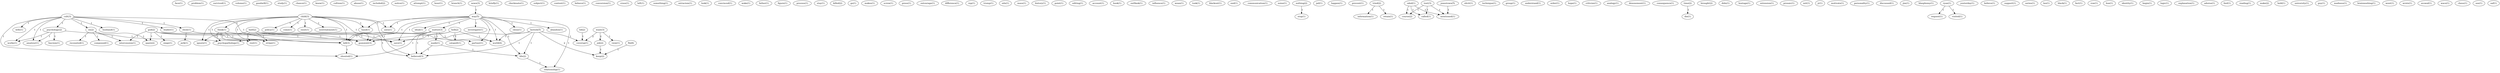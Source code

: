 digraph G {
  face [ label="face(1)" ];
  problem [ label="problem(1)" ];
  survived [ label="survived(1)" ];
  volume [ label="volume(1)" ];
  goodwill [ label="goodwill(1)" ];
  study [ label="study(1)" ];
  chance [ label="chance(1)" ];
  knew [ label="knew(1)" ];
  cultism [ label="cultism(1)" ];
  abuse [ label="abuse(1)" ];
  included [ label="included(2)" ];
  notice [ label="notice(1)" ];
  attempt [ label="attempt(1)" ];
  hour [ label="hour(1)" ];
  branch [ label="branch(1)" ];
  cult [ label="cult(3)" ];
  leader [ label="leader(1)" ];
  ex [ label="ex(2)" ];
  show [ label="show(1)" ];
  wife [ label="wife(1)" ];
  psychology [ label="psychology(2)" ];
  kill [ label="kill(3)" ];
  works [ label="works(1)" ];
  shouted [ label="shouted(1)" ];
  husband [ label="husband(1)" ];
  amateur [ label="amateur(1)" ];
  briefly [ label="briefly(1)" ];
  checkmate [ label="checkmate(1)" ];
  subject [ label="subject(1)" ];
  content [ label="content(1)" ];
  behave [ label="behave(1)" ];
  conversion [ label="conversion(1)" ];
  cross [ label="cross(1)" ];
  left [ label="left(1)" ];
  something [ label="something(1)" ];
  ostracism [ label="ostracism(1)" ];
  look [ label="look(1)" ];
  convinced [ label="convinced(1)" ];
  wake [ label="wake(1)" ];
  news [ label="news(3)" ];
  way [ label="way(5)" ];
  father [ label="father(1)" ];
  figure [ label="figure(1)" ];
  process [ label="process(1)" ];
  stay [ label="stay(1)" ];
  killed [ label="killed(2)" ];
  go [ label="go(1)" ];
  makes [ label="makes(1)" ];
  screw [ label="screw(1)" ];
  press [ label="press(1)" ];
  entourage [ label="entourage(1)" ];
  difference [ label="difference(1)" ];
  rep [ label="rep(1)" ];
  trump [ label="trump(1)" ];
  edu [ label="edu(1)" ];
  mass [ label="mass(1)" ];
  history [ label="history(1)" ];
  point [ label="point(1)" ];
  editing [ label="editing(1)" ];
  recounted [ label="recounted(1)" ];
  compound [ label="compound(1)" ];
  intercession [ label="intercession(1)" ];
  spare [ label="spare(2)" ];
  account [ label="account(1)" ];
  book [ label="book(1)" ];
  outflank [ label="outflank(1)" ];
  influence [ label="influence(1)" ];
  wean [ label="wean(1)" ];
  took [ label="took(1)" ];
  child [ label="child(3)" ];
  policy [ label="policy(1)" ];
  come [ label="come(1)" ];
  exist [ label="exist(1)" ];
  mistreatment [ label="mistreatment(1)" ];
  think [ label="think(1)" ];
  stripe [ label="stripe(1)" ];
  ignore [ label="ignore(1)" ];
  hand [ label="hand(1)" ];
  auto [ label="auto(1)" ];
  believed [ label="believed(3)" ];
  rest [ label="rest(1)" ];
  gummint [ label="gummint(3)" ];
  blackout [ label="blackout(1)" ];
  end [ label="end(1)" ];
  communication [ label="communication(1)" ];
  noise [ label="noise(1)" ];
  nothing [ label="nothing(2)" ];
  stop [ label="stop(1)" ];
  jail [ label="jail(1)" ];
  happen [ label="happen(1)" ];
  prevent [ label="prevent(1)" ];
  tried [ label="tried(2)" ];
  information [ label="information(1)" ];
  retain [ label="retain(1)" ];
  text [ label="text(3)" ];
  called [ label="called(1)" ];
  course [ label="course(2)" ];
  mentioned [ label="mentioned(1)" ];
  jerk [ label="jerk(1)" ];
  elicit [ label="elicit(1)" ];
  technique [ label="technique(1)" ];
  group [ label="group(1)" ];
  owns [ label="owns(1)" ];
  matter [ label="matter(3)" ];
  abandon [ label="abandon(1)" ];
  partner [ label="partner(1)" ];
  ideal [ label="ideal(1)" ];
  save [ label="save(1)" ];
  investigate [ label="investigate(1)" ];
  world [ label="world(4)" ];
  life [ label="life(2)" ];
  relationship [ label="relationship(1)" ];
  understand [ label="understand(1)" ];
  order [ label="order(1)" ];
  hope [ label="hope(1)" ];
  criticize [ label="criticize(1)" ];
  analogy [ label="analogy(1)" ];
  denouement [ label="denouement(1)" ];
  consequence [ label="consequence(1)" ];
  time [ label="time(2)" ];
  die [ label="die(1)" ];
  psychopathology [ label="psychopathology(1)" ];
  brought [ label="brought(2)" ];
  didn [ label="didn(1)" ];
  hostage [ label="hostage(1)" ];
  want [ label="want(3)" ];
  view [ label="view(1)" ];
  job [ label="job(2)" ];
  coverup [ label="coverup(1)" ];
  batf [ label="batf(2)" ];
  extension [ label="extension(1)" ];
  hell [ label="hell(2)" ];
  catapult [ label="catapult(1)" ];
  prosaic [ label="prosaic(1)" ];
  mit [ label="mit(1)" ];
  jr [ label="jr(1)" ];
  motivate [ label="motivate(1)" ];
  personality [ label="personality(1)" ];
  discussed [ label="discussed(1)" ];
  jim [ label="jim(1)" ];
  blasphemy [ label="blasphemy(1)" ];
  ryan [ label="ryan(1)" ];
  request [ label="request(1)" ];
  visited [ label="visited(1)" ];
  yesterday [ label="yesterday(1)" ];
  believe [ label="believe(1)" ];
  god [ label="god(2)" ];
  siege [ label="siege(1)" ];
  support [ label="support(1)" ];
  made [ label="made(1)" ];
  series [ label="series(1)" ];
  leo [ label="leo(1)" ];
  fascism [ label="fascism(1)" ];
  black [ label="black(1)" ];
  fact [ label="fact(1)" ];
  row [ label="row(1)" ];
  hoe [ label="hoe(1)" ];
  keep [ label="keep(2)" ];
  identity [ label="identity(1)" ];
  begin [ label="begin(1)" ];
  logic [ label="logic(1)" ];
  explanation [ label="explanation(1)" ];
  adorno [ label="adorno(1)" ];
  hope [ label="hope(1)" ];
  koresh [ label="koresh(5)" ];
  oded [ label="oded(1)" ];
  feel [ label="feel(1)" ];
  reading [ label="reading(1)" ];
  make [ label="make(2)" ];
  held [ label="held(1)" ];
  university [ label="university(1)" ];
  bd [ label="bd(2)" ];
  guy [ label="guy(1)" ];
  jonestown [ label="jonestown(5)" ];
  ryan [ label="ryan(1)" ];
  madness [ label="madness(1)" ];
  brainwashing [ label="brainwashing(1)" ];
  went [ label="went(1)" ];
  wrote [ label="wrote(1)" ];
  avowal [ label="avowal(1)" ];
  fbi [ label="fbi(8)" ];
  waco [ label="waco(1)" ];
  chess [ label="chess(1)" ];
  see [ label="see(1)" ];
  oaf [ label="oaf(1)" ];
  cult -> leader [ label="1" ];
  cult -> ex [ label="1" ];
  cult -> show [ label="1" ];
  cult -> wife [ label="1" ];
  cult -> psychology [ label="1" ];
  cult -> kill [ label="1" ];
  cult -> works [ label="1" ];
  cult -> shouted [ label="1" ];
  cult -> husband [ label="1" ];
  cult -> amateur [ label="1" ];
  news -> way [ label="1" ];
  ex -> recounted [ label="1" ];
  ex -> compound [ label="1" ];
  ex -> intercession [ label="1" ];
  ex -> spare [ label="1" ];
  child -> policy [ label="1" ];
  child -> come [ label="1" ];
  child -> exist [ label="1" ];
  child -> mistreatment [ label="1" ];
  child -> think [ label="1" ];
  child -> stripe [ label="1" ];
  child -> ignore [ label="1" ];
  child -> kill [ label="1" ];
  child -> hand [ label="1" ];
  child -> auto [ label="1" ];
  child -> believed [ label="1" ];
  child -> rest [ label="1" ];
  child -> gummint [ label="1" ];
  nothing -> stop [ label="1" ];
  tried -> information [ label="1" ];
  tried -> retain [ label="1" ];
  text -> called [ label="1" ];
  text -> course [ label="1" ];
  text -> mentioned [ label="1" ];
  show -> kill [ label="1" ];
  show -> jerk [ label="1" ];
  way -> owns [ label="1" ];
  way -> matter [ label="1" ];
  way -> abandon [ label="1" ];
  way -> kill [ label="1" ];
  way -> partner [ label="1" ];
  way -> ideal [ label="1" ];
  way -> hand [ label="1" ];
  way -> save [ label="1" ];
  way -> auto [ label="1" ];
  way -> investigate [ label="1" ];
  way -> world [ label="1" ];
  way -> life [ label="1" ];
  way -> relationship [ label="1" ];
  time -> die [ label="1" ];
  think -> stripe [ label="1" ];
  think -> psychopathology [ label="1" ];
  think -> rest [ label="1" ];
  think -> gummint [ label="1" ];
  want -> view [ label="1" ];
  want -> job [ label="2" ];
  want -> coverup [ label="2" ];
  batf -> stripe [ label="1" ];
  batf -> ignore [ label="1" ];
  batf -> save [ label="1" ];
  batf -> believed [ label="1" ];
  batf -> rest [ label="1" ];
  batf -> gummint [ label="1" ];
  hell -> catapult [ label="1" ];
  hell -> save [ label="1" ];
  hell -> world [ label="1" ];
  hell -> gummint [ label="1" ];
  ryan -> request [ label="1" ];
  ryan -> visited [ label="1" ];
  god -> intercession [ label="1" ];
  god -> save [ label="1" ];
  god -> siege [ label="1" ];
  god -> world [ label="1" ];
  god -> gummint [ label="1" ];
  god -> spare [ label="1" ];
  matter -> made [ label="1" ];
  matter -> kill [ label="1" ];
  matter -> partner [ label="1" ];
  matter -> shouted [ label="1" ];
  matter -> believed [ label="1" ];
  matter -> gummint [ label="1" ];
  psychology -> works [ label="1" ];
  psychology -> fascism [ label="1" ];
  psychology -> psychopathology [ label="1" ];
  psychology -> amateur [ label="1" ];
  made -> believed [ label="1" ];
  made -> life [ label="1" ];
  kill -> shouted [ label="1" ];
  job -> keep [ label="1" ];
  koresh -> psychopathology [ label="1" ];
  koresh -> believed [ label="1" ];
  koresh -> coverup [ label="1" ];
  koresh -> world [ label="1" ];
  koresh -> keep [ label="2" ];
  koresh -> life [ label="1" ];
  oded -> called [ label="1" ];
  oded -> course [ label="1" ];
  oded -> mentioned [ label="1" ];
  bd -> coverup [ label="1" ];
  jonestown -> mentioned [ label="1" ];
  fbi -> keep [ label="1" ];
  life -> relationship [ label="1" ];
}
